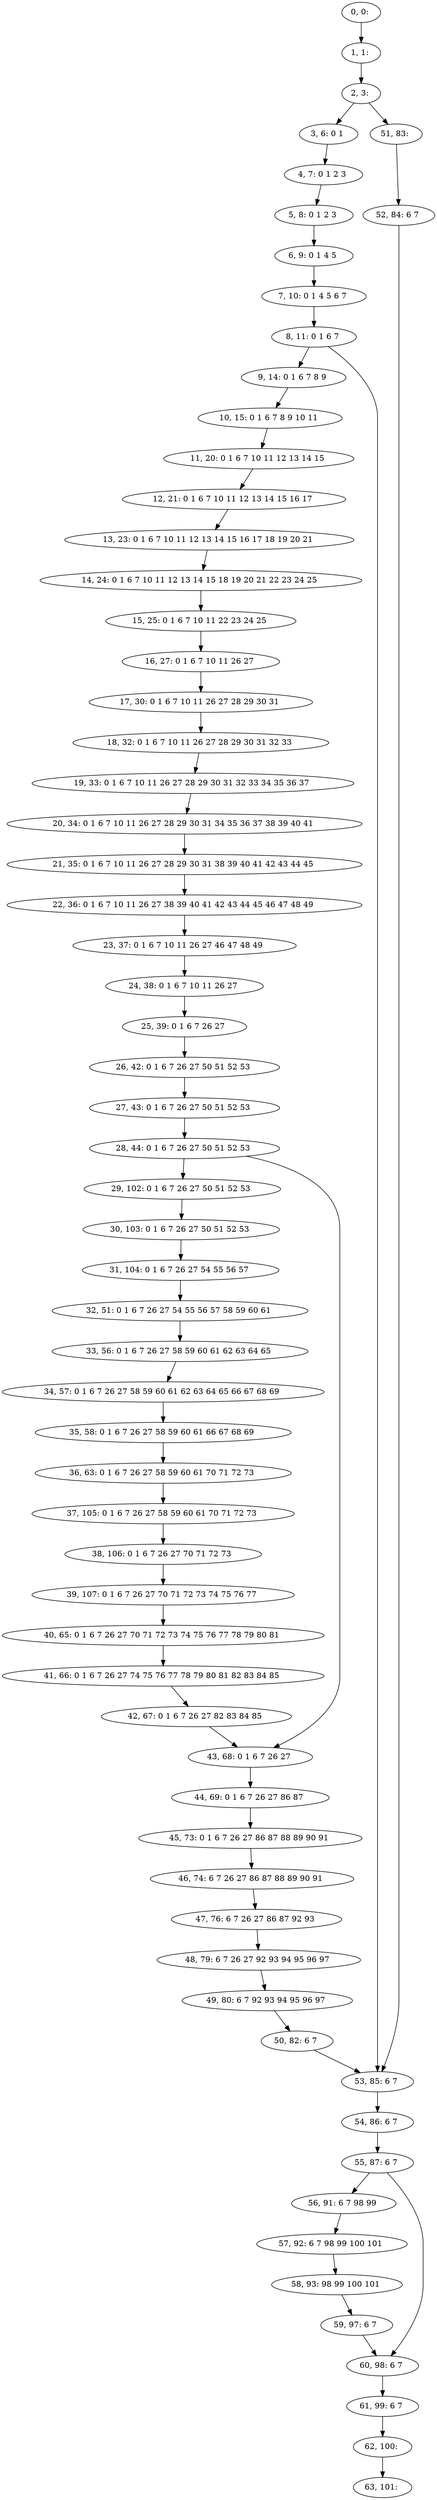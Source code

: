 digraph G {
0[label="0, 0: "];
1[label="1, 1: "];
2[label="2, 3: "];
3[label="3, 6: 0 1 "];
4[label="4, 7: 0 1 2 3 "];
5[label="5, 8: 0 1 2 3 "];
6[label="6, 9: 0 1 4 5 "];
7[label="7, 10: 0 1 4 5 6 7 "];
8[label="8, 11: 0 1 6 7 "];
9[label="9, 14: 0 1 6 7 8 9 "];
10[label="10, 15: 0 1 6 7 8 9 10 11 "];
11[label="11, 20: 0 1 6 7 10 11 12 13 14 15 "];
12[label="12, 21: 0 1 6 7 10 11 12 13 14 15 16 17 "];
13[label="13, 23: 0 1 6 7 10 11 12 13 14 15 16 17 18 19 20 21 "];
14[label="14, 24: 0 1 6 7 10 11 12 13 14 15 18 19 20 21 22 23 24 25 "];
15[label="15, 25: 0 1 6 7 10 11 22 23 24 25 "];
16[label="16, 27: 0 1 6 7 10 11 26 27 "];
17[label="17, 30: 0 1 6 7 10 11 26 27 28 29 30 31 "];
18[label="18, 32: 0 1 6 7 10 11 26 27 28 29 30 31 32 33 "];
19[label="19, 33: 0 1 6 7 10 11 26 27 28 29 30 31 32 33 34 35 36 37 "];
20[label="20, 34: 0 1 6 7 10 11 26 27 28 29 30 31 34 35 36 37 38 39 40 41 "];
21[label="21, 35: 0 1 6 7 10 11 26 27 28 29 30 31 38 39 40 41 42 43 44 45 "];
22[label="22, 36: 0 1 6 7 10 11 26 27 38 39 40 41 42 43 44 45 46 47 48 49 "];
23[label="23, 37: 0 1 6 7 10 11 26 27 46 47 48 49 "];
24[label="24, 38: 0 1 6 7 10 11 26 27 "];
25[label="25, 39: 0 1 6 7 26 27 "];
26[label="26, 42: 0 1 6 7 26 27 50 51 52 53 "];
27[label="27, 43: 0 1 6 7 26 27 50 51 52 53 "];
28[label="28, 44: 0 1 6 7 26 27 50 51 52 53 "];
29[label="29, 102: 0 1 6 7 26 27 50 51 52 53 "];
30[label="30, 103: 0 1 6 7 26 27 50 51 52 53 "];
31[label="31, 104: 0 1 6 7 26 27 54 55 56 57 "];
32[label="32, 51: 0 1 6 7 26 27 54 55 56 57 58 59 60 61 "];
33[label="33, 56: 0 1 6 7 26 27 58 59 60 61 62 63 64 65 "];
34[label="34, 57: 0 1 6 7 26 27 58 59 60 61 62 63 64 65 66 67 68 69 "];
35[label="35, 58: 0 1 6 7 26 27 58 59 60 61 66 67 68 69 "];
36[label="36, 63: 0 1 6 7 26 27 58 59 60 61 70 71 72 73 "];
37[label="37, 105: 0 1 6 7 26 27 58 59 60 61 70 71 72 73 "];
38[label="38, 106: 0 1 6 7 26 27 70 71 72 73 "];
39[label="39, 107: 0 1 6 7 26 27 70 71 72 73 74 75 76 77 "];
40[label="40, 65: 0 1 6 7 26 27 70 71 72 73 74 75 76 77 78 79 80 81 "];
41[label="41, 66: 0 1 6 7 26 27 74 75 76 77 78 79 80 81 82 83 84 85 "];
42[label="42, 67: 0 1 6 7 26 27 82 83 84 85 "];
43[label="43, 68: 0 1 6 7 26 27 "];
44[label="44, 69: 0 1 6 7 26 27 86 87 "];
45[label="45, 73: 0 1 6 7 26 27 86 87 88 89 90 91 "];
46[label="46, 74: 6 7 26 27 86 87 88 89 90 91 "];
47[label="47, 76: 6 7 26 27 86 87 92 93 "];
48[label="48, 79: 6 7 26 27 92 93 94 95 96 97 "];
49[label="49, 80: 6 7 92 93 94 95 96 97 "];
50[label="50, 82: 6 7 "];
51[label="51, 83: "];
52[label="52, 84: 6 7 "];
53[label="53, 85: 6 7 "];
54[label="54, 86: 6 7 "];
55[label="55, 87: 6 7 "];
56[label="56, 91: 6 7 98 99 "];
57[label="57, 92: 6 7 98 99 100 101 "];
58[label="58, 93: 98 99 100 101 "];
59[label="59, 97: 6 7 "];
60[label="60, 98: 6 7 "];
61[label="61, 99: 6 7 "];
62[label="62, 100: "];
63[label="63, 101: "];
0->1 ;
1->2 ;
2->3 ;
2->51 ;
3->4 ;
4->5 ;
5->6 ;
6->7 ;
7->8 ;
8->9 ;
8->53 ;
9->10 ;
10->11 ;
11->12 ;
12->13 ;
13->14 ;
14->15 ;
15->16 ;
16->17 ;
17->18 ;
18->19 ;
19->20 ;
20->21 ;
21->22 ;
22->23 ;
23->24 ;
24->25 ;
25->26 ;
26->27 ;
27->28 ;
28->29 ;
28->43 ;
29->30 ;
30->31 ;
31->32 ;
32->33 ;
33->34 ;
34->35 ;
35->36 ;
36->37 ;
37->38 ;
38->39 ;
39->40 ;
40->41 ;
41->42 ;
42->43 ;
43->44 ;
44->45 ;
45->46 ;
46->47 ;
47->48 ;
48->49 ;
49->50 ;
50->53 ;
51->52 ;
52->53 ;
53->54 ;
54->55 ;
55->56 ;
55->60 ;
56->57 ;
57->58 ;
58->59 ;
59->60 ;
60->61 ;
61->62 ;
62->63 ;
}
